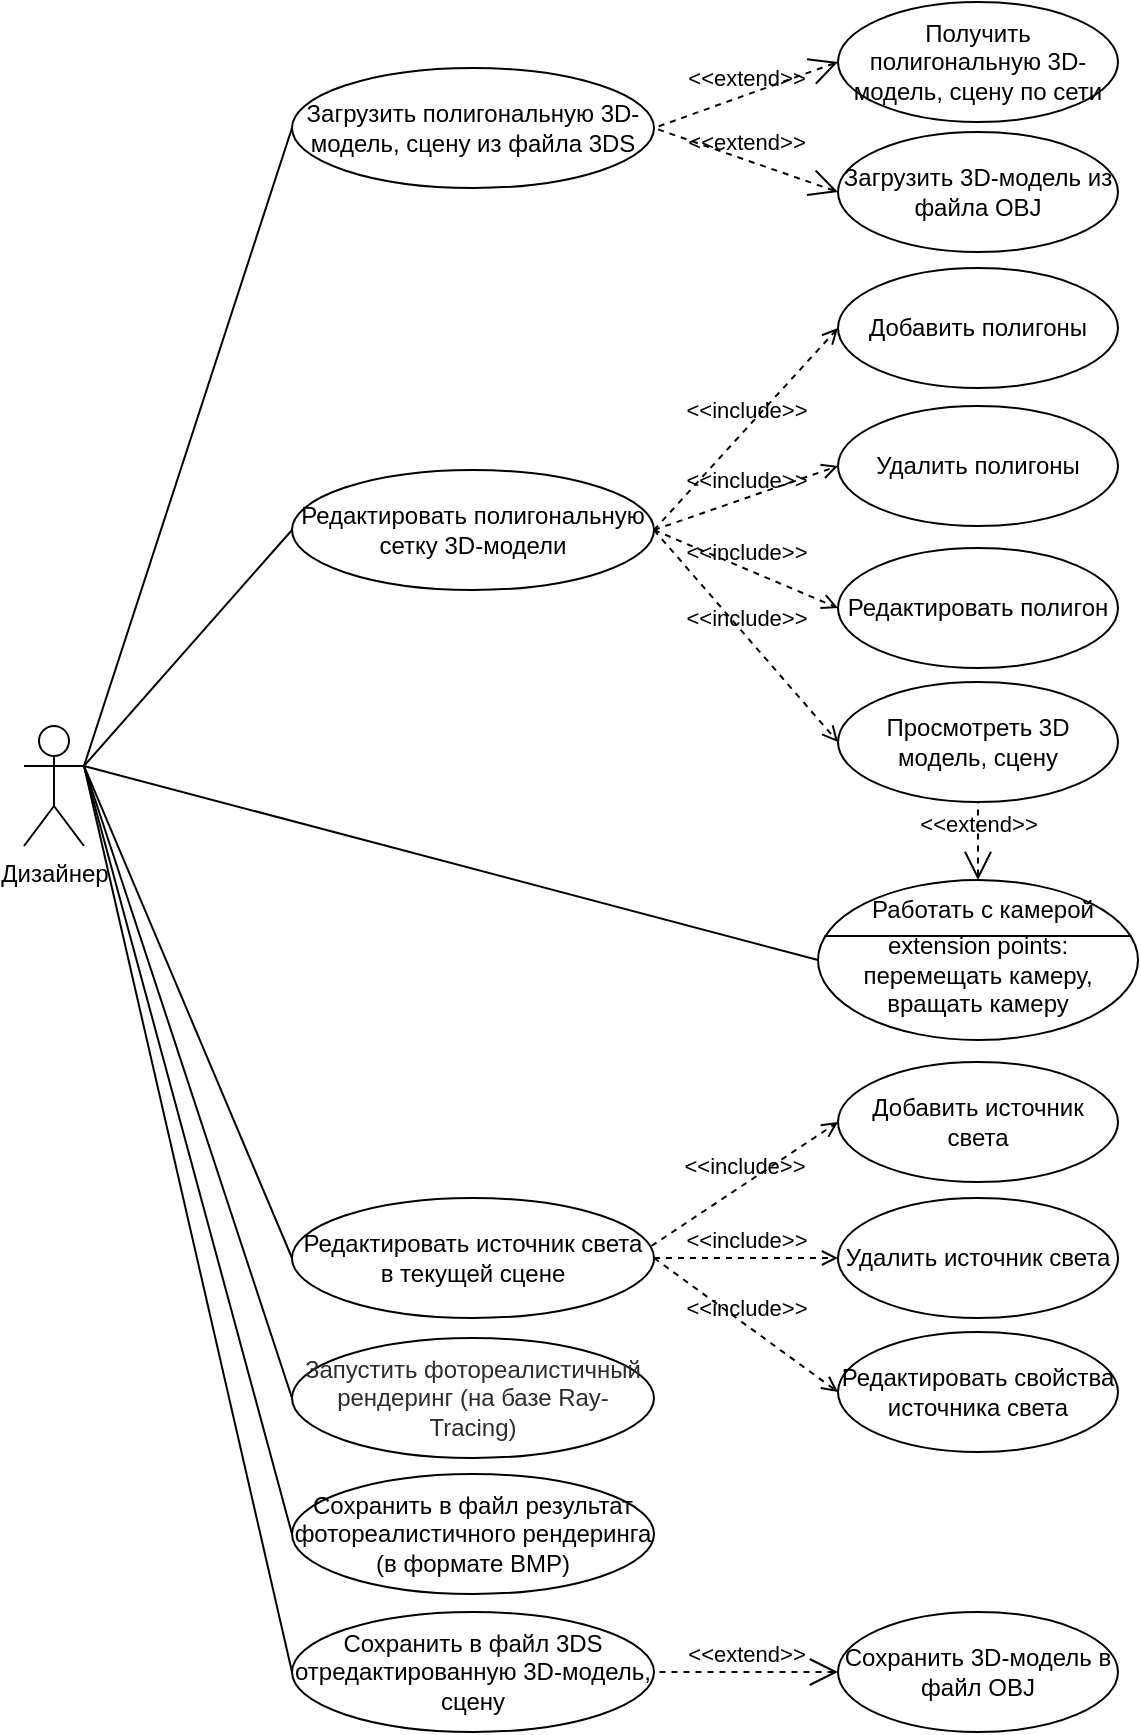 <mxfile version="14.7.7" type="github">
  <diagram id="TTeWuGK_N1w3ZF10THAs" name="Use case">
    <mxGraphModel dx="868" dy="482" grid="1" gridSize="10" guides="1" tooltips="1" connect="1" arrows="1" fold="1" page="1" pageScale="1" pageWidth="827" pageHeight="1169" math="0" shadow="0">
      <root>
        <mxCell id="0" />
        <mxCell id="1" parent="0" />
        <mxCell id="73fXxVTonlHXJbU47xhf-3" value="Загрузить полигональную 3D-модель, сцену из файла 3DS" style="ellipse;whiteSpace=wrap;html=1;" parent="1" vertex="1">
          <mxGeometry x="174" y="64" width="181" height="60" as="geometry" />
        </mxCell>
        <mxCell id="lbsJYyYk9HFuzPzp5g4X-3" style="edgeStyle=none;rounded=0;orthogonalLoop=1;jettySize=auto;html=1;exitX=1;exitY=0.333;exitDx=0;exitDy=0;exitPerimeter=0;entryX=0;entryY=0.5;entryDx=0;entryDy=0;endArrow=none;endFill=0;" parent="1" source="73fXxVTonlHXJbU47xhf-4" target="73fXxVTonlHXJbU47xhf-3" edge="1">
          <mxGeometry relative="1" as="geometry" />
        </mxCell>
        <mxCell id="lbsJYyYk9HFuzPzp5g4X-4" style="edgeStyle=none;rounded=0;orthogonalLoop=1;jettySize=auto;html=1;exitX=1;exitY=0.333;exitDx=0;exitDy=0;exitPerimeter=0;entryX=0;entryY=0.5;entryDx=0;entryDy=0;endArrow=none;endFill=0;" parent="1" source="73fXxVTonlHXJbU47xhf-4" target="239sjALaaFQrel0IKYAk-21" edge="1">
          <mxGeometry relative="1" as="geometry" />
        </mxCell>
        <mxCell id="lbsJYyYk9HFuzPzp5g4X-7" style="edgeStyle=none;rounded=0;orthogonalLoop=1;jettySize=auto;html=1;exitX=1;exitY=0.333;exitDx=0;exitDy=0;exitPerimeter=0;entryX=0;entryY=0.5;entryDx=0;entryDy=0;endArrow=none;endFill=0;entryPerimeter=0;" parent="1" source="73fXxVTonlHXJbU47xhf-4" target="TU5F-Y49U0o-_bYxD-CY-3" edge="1">
          <mxGeometry relative="1" as="geometry" />
        </mxCell>
        <mxCell id="lbsJYyYk9HFuzPzp5g4X-10" style="edgeStyle=none;rounded=0;orthogonalLoop=1;jettySize=auto;html=1;exitX=1;exitY=0.333;exitDx=0;exitDy=0;exitPerimeter=0;entryX=0;entryY=0.5;entryDx=0;entryDy=0;endArrow=none;endFill=0;" parent="1" source="73fXxVTonlHXJbU47xhf-4" target="239sjALaaFQrel0IKYAk-28" edge="1">
          <mxGeometry relative="1" as="geometry" />
        </mxCell>
        <mxCell id="lbsJYyYk9HFuzPzp5g4X-11" style="edgeStyle=none;rounded=0;orthogonalLoop=1;jettySize=auto;html=1;exitX=1;exitY=0.333;exitDx=0;exitDy=0;exitPerimeter=0;entryX=0;entryY=0.5;entryDx=0;entryDy=0;endArrow=none;endFill=0;" parent="1" source="73fXxVTonlHXJbU47xhf-4" target="239sjALaaFQrel0IKYAk-29" edge="1">
          <mxGeometry relative="1" as="geometry" />
        </mxCell>
        <mxCell id="lbsJYyYk9HFuzPzp5g4X-12" style="edgeStyle=none;rounded=0;orthogonalLoop=1;jettySize=auto;html=1;exitX=1;exitY=0.333;exitDx=0;exitDy=0;exitPerimeter=0;entryX=0;entryY=0.5;entryDx=0;entryDy=0;endArrow=none;endFill=0;" parent="1" source="73fXxVTonlHXJbU47xhf-4" target="239sjALaaFQrel0IKYAk-23" edge="1">
          <mxGeometry relative="1" as="geometry" />
        </mxCell>
        <mxCell id="lbsJYyYk9HFuzPzp5g4X-13" style="edgeStyle=none;rounded=0;orthogonalLoop=1;jettySize=auto;html=1;exitX=1;exitY=0.333;exitDx=0;exitDy=0;exitPerimeter=0;entryX=0;entryY=0.5;entryDx=0;entryDy=0;endArrow=none;endFill=0;" parent="1" source="73fXxVTonlHXJbU47xhf-4" target="239sjALaaFQrel0IKYAk-22" edge="1">
          <mxGeometry relative="1" as="geometry" />
        </mxCell>
        <mxCell id="73fXxVTonlHXJbU47xhf-4" value="Дизайнер" style="shape=umlActor;verticalLabelPosition=bottom;verticalAlign=top;html=1;" parent="1" vertex="1">
          <mxGeometry x="40" y="393" width="30" height="60" as="geometry" />
        </mxCell>
        <mxCell id="239sjALaaFQrel0IKYAk-14" value="Просмотреть 3D модель, сцену" style="ellipse;whiteSpace=wrap;html=1;" parent="1" vertex="1">
          <mxGeometry x="447" y="371" width="140" height="60" as="geometry" />
        </mxCell>
        <mxCell id="239sjALaaFQrel0IKYAk-21" value="Редактировать полигональную сетку 3D-модели" style="ellipse;whiteSpace=wrap;html=1;" parent="1" vertex="1">
          <mxGeometry x="174" y="265" width="181" height="60" as="geometry" />
        </mxCell>
        <mxCell id="239sjALaaFQrel0IKYAk-22" value="Сохранить в файл 3DS отредактированную 3D-модель, сцену" style="ellipse;whiteSpace=wrap;html=1;" parent="1" vertex="1">
          <mxGeometry x="174" y="836" width="181" height="60" as="geometry" />
        </mxCell>
        <mxCell id="239sjALaaFQrel0IKYAk-23" value="Сохранить в файл результат фотореалистичного рендеринга (в формате BMP)" style="ellipse;whiteSpace=wrap;html=1;" parent="1" vertex="1">
          <mxGeometry x="174" y="767" width="181" height="60" as="geometry" />
        </mxCell>
        <mxCell id="239sjALaaFQrel0IKYAk-28" value="Редактировать источник света в текущей сцене" style="ellipse;whiteSpace=wrap;html=1;" parent="1" vertex="1">
          <mxGeometry x="174" y="629" width="181" height="60" as="geometry" />
        </mxCell>
        <mxCell id="239sjALaaFQrel0IKYAk-29" value="&lt;span id=&quot;docs-internal-guid-07935baf-7fff-c7c5-6f66-7052401fd73c&quot;&gt;&lt;span style=&quot;font-family: &amp;#34;arial&amp;#34; ; color: rgb(44 , 45 , 48) ; background-color: transparent ; vertical-align: baseline&quot;&gt;&lt;font style=&quot;font-size: 12px&quot;&gt;Запустить фотореалистичный рендеринг (на базе Ray-Tracing)&lt;/font&gt;&lt;/span&gt;&lt;/span&gt;" style="ellipse;whiteSpace=wrap;html=1;" parent="1" vertex="1">
          <mxGeometry x="174" y="699" width="181" height="60" as="geometry" />
        </mxCell>
        <mxCell id="TU5F-Y49U0o-_bYxD-CY-1" value="&amp;lt;&amp;lt;include&amp;gt;&amp;gt;" style="edgeStyle=none;html=1;endArrow=open;verticalAlign=bottom;dashed=1;labelBackgroundColor=none;exitX=1;exitY=0.5;exitDx=0;exitDy=0;entryX=0;entryY=0.5;entryDx=0;entryDy=0;" parent="1" source="239sjALaaFQrel0IKYAk-21" target="239sjALaaFQrel0IKYAk-14" edge="1">
          <mxGeometry width="160" relative="1" as="geometry">
            <mxPoint x="345" y="223" as="sourcePoint" />
            <mxPoint x="254" y="391" as="targetPoint" />
          </mxGeometry>
        </mxCell>
        <mxCell id="TU5F-Y49U0o-_bYxD-CY-2" value="&amp;lt;&amp;lt;extend&amp;gt;&amp;gt;" style="edgeStyle=none;html=1;startArrow=open;endArrow=none;startSize=12;verticalAlign=bottom;dashed=1;labelBackgroundColor=none;entryX=0.5;entryY=1;entryDx=0;entryDy=0;exitX=0.5;exitY=0;exitDx=0;exitDy=0;exitPerimeter=0;" parent="1" source="TU5F-Y49U0o-_bYxD-CY-3" target="239sjALaaFQrel0IKYAk-14" edge="1">
          <mxGeometry width="160" relative="1" as="geometry">
            <mxPoint x="572" y="203" as="sourcePoint" />
            <mxPoint x="732" y="203" as="targetPoint" />
          </mxGeometry>
        </mxCell>
        <mxCell id="TU5F-Y49U0o-_bYxD-CY-3" value="&lt;br&gt;extension points:&lt;br&gt;перемещать камеру, вращать камеру" style="html=1;shape=mxgraph.sysml.useCaseExtPt;whiteSpace=wrap;align=center;" parent="1" vertex="1">
          <mxGeometry x="437" y="470" width="160" height="80" as="geometry" />
        </mxCell>
        <mxCell id="TU5F-Y49U0o-_bYxD-CY-4" value="&lt;span style=&quot;font-weight: 400&quot;&gt;Работать с камерой&lt;/span&gt;" style="resizable=0;html=1;verticalAlign=middle;align=center;labelBackgroundColor=none;fontStyle=1;" parent="TU5F-Y49U0o-_bYxD-CY-3" connectable="0" vertex="1">
          <mxGeometry x="80" y="17" as="geometry">
            <mxPoint x="2" y="-2" as="offset" />
          </mxGeometry>
        </mxCell>
        <mxCell id="tiU-eMrbcyaUTcWXrpwR-1" value="Добавить источник света" style="ellipse;whiteSpace=wrap;html=1;" vertex="1" parent="1">
          <mxGeometry x="447" y="561" width="140" height="60" as="geometry" />
        </mxCell>
        <mxCell id="tiU-eMrbcyaUTcWXrpwR-2" value="Удалить источник света" style="ellipse;whiteSpace=wrap;html=1;" vertex="1" parent="1">
          <mxGeometry x="447" y="629" width="140" height="60" as="geometry" />
        </mxCell>
        <mxCell id="tiU-eMrbcyaUTcWXrpwR-3" value="Редактировать свойства источника света" style="ellipse;whiteSpace=wrap;html=1;" vertex="1" parent="1">
          <mxGeometry x="447" y="696" width="140" height="60" as="geometry" />
        </mxCell>
        <mxCell id="tiU-eMrbcyaUTcWXrpwR-4" value="&amp;lt;&amp;lt;include&amp;gt;&amp;gt;" style="edgeStyle=none;html=1;endArrow=open;verticalAlign=bottom;dashed=1;labelBackgroundColor=none;exitX=0.993;exitY=0.4;exitDx=0;exitDy=0;exitPerimeter=0;entryX=0;entryY=0.5;entryDx=0;entryDy=0;" edge="1" parent="1" source="239sjALaaFQrel0IKYAk-28" target="tiU-eMrbcyaUTcWXrpwR-1">
          <mxGeometry width="160" relative="1" as="geometry">
            <mxPoint x="275" y="590.5" as="sourcePoint" />
            <mxPoint x="375" y="591" as="targetPoint" />
          </mxGeometry>
        </mxCell>
        <mxCell id="tiU-eMrbcyaUTcWXrpwR-5" value="&amp;lt;&amp;lt;include&amp;gt;&amp;gt;" style="edgeStyle=none;html=1;endArrow=open;verticalAlign=bottom;dashed=1;labelBackgroundColor=none;exitX=1;exitY=0.5;exitDx=0;exitDy=0;" edge="1" parent="1" source="239sjALaaFQrel0IKYAk-28" target="tiU-eMrbcyaUTcWXrpwR-2">
          <mxGeometry width="160" relative="1" as="geometry">
            <mxPoint x="323.02" y="663" as="sourcePoint" />
            <mxPoint x="385" y="601" as="targetPoint" />
          </mxGeometry>
        </mxCell>
        <mxCell id="tiU-eMrbcyaUTcWXrpwR-6" value="&amp;lt;&amp;lt;include&amp;gt;&amp;gt;" style="edgeStyle=none;html=1;endArrow=open;verticalAlign=bottom;dashed=1;labelBackgroundColor=none;exitX=1;exitY=0.5;exitDx=0;exitDy=0;entryX=0;entryY=0.5;entryDx=0;entryDy=0;" edge="1" parent="1" source="239sjALaaFQrel0IKYAk-28" target="tiU-eMrbcyaUTcWXrpwR-3">
          <mxGeometry width="160" relative="1" as="geometry">
            <mxPoint x="333.02" y="673" as="sourcePoint" />
            <mxPoint x="395" y="611" as="targetPoint" />
          </mxGeometry>
        </mxCell>
        <mxCell id="tiU-eMrbcyaUTcWXrpwR-7" value="Получить полигональную 3D-модель, сцену по сети" style="ellipse;whiteSpace=wrap;html=1;" vertex="1" parent="1">
          <mxGeometry x="447" y="31" width="140" height="60" as="geometry" />
        </mxCell>
        <mxCell id="tiU-eMrbcyaUTcWXrpwR-8" value="&amp;lt;&amp;lt;extend&amp;gt;&amp;gt;" style="edgeStyle=none;html=1;startArrow=open;endArrow=none;startSize=12;verticalAlign=bottom;dashed=1;labelBackgroundColor=none;entryX=1;entryY=0.5;entryDx=0;entryDy=0;exitX=0;exitY=0.5;exitDx=0;exitDy=0;" edge="1" parent="1" source="tiU-eMrbcyaUTcWXrpwR-7" target="73fXxVTonlHXJbU47xhf-3">
          <mxGeometry width="160" relative="1" as="geometry">
            <mxPoint x="349" y="201" as="sourcePoint" />
            <mxPoint x="349" y="141" as="targetPoint" />
          </mxGeometry>
        </mxCell>
        <mxCell id="tiU-eMrbcyaUTcWXrpwR-9" value="Загрузить 3D-модель из файла OBJ" style="ellipse;whiteSpace=wrap;html=1;" vertex="1" parent="1">
          <mxGeometry x="447" y="96" width="140" height="60" as="geometry" />
        </mxCell>
        <mxCell id="tiU-eMrbcyaUTcWXrpwR-10" value="&amp;lt;&amp;lt;extend&amp;gt;&amp;gt;" style="edgeStyle=none;html=1;startArrow=open;endArrow=none;startSize=12;verticalAlign=bottom;dashed=1;labelBackgroundColor=none;entryX=1;entryY=0.5;entryDx=0;entryDy=0;exitX=0;exitY=0.5;exitDx=0;exitDy=0;" edge="1" parent="1" source="tiU-eMrbcyaUTcWXrpwR-9" target="73fXxVTonlHXJbU47xhf-3">
          <mxGeometry width="160" relative="1" as="geometry">
            <mxPoint x="425" y="131" as="sourcePoint" />
            <mxPoint x="324" y="172" as="targetPoint" />
          </mxGeometry>
        </mxCell>
        <mxCell id="tiU-eMrbcyaUTcWXrpwR-11" value="Сохранить 3D-модель в файл OBJ" style="ellipse;whiteSpace=wrap;html=1;" vertex="1" parent="1">
          <mxGeometry x="447" y="836" width="140" height="60" as="geometry" />
        </mxCell>
        <mxCell id="tiU-eMrbcyaUTcWXrpwR-13" value="&amp;lt;&amp;lt;extend&amp;gt;&amp;gt;" style="edgeStyle=none;html=1;startArrow=open;endArrow=none;startSize=12;verticalAlign=bottom;dashed=1;labelBackgroundColor=none;entryX=1;entryY=0.5;entryDx=0;entryDy=0;exitX=0;exitY=0.5;exitDx=0;exitDy=0;" edge="1" parent="1" source="tiU-eMrbcyaUTcWXrpwR-11" target="239sjALaaFQrel0IKYAk-22">
          <mxGeometry width="160" relative="1" as="geometry">
            <mxPoint x="686" y="649" as="sourcePoint" />
            <mxPoint x="585" y="620" as="targetPoint" />
          </mxGeometry>
        </mxCell>
        <mxCell id="tiU-eMrbcyaUTcWXrpwR-14" value="Добавить полигоны" style="ellipse;whiteSpace=wrap;html=1;" vertex="1" parent="1">
          <mxGeometry x="447" y="164" width="140" height="60" as="geometry" />
        </mxCell>
        <mxCell id="tiU-eMrbcyaUTcWXrpwR-15" value="Удалить полигоны" style="ellipse;whiteSpace=wrap;html=1;" vertex="1" parent="1">
          <mxGeometry x="447" y="233" width="140" height="60" as="geometry" />
        </mxCell>
        <mxCell id="tiU-eMrbcyaUTcWXrpwR-16" value="Редактировать полигон" style="ellipse;whiteSpace=wrap;html=1;" vertex="1" parent="1">
          <mxGeometry x="447" y="304" width="140" height="60" as="geometry" />
        </mxCell>
        <mxCell id="tiU-eMrbcyaUTcWXrpwR-17" value="&amp;lt;&amp;lt;include&amp;gt;&amp;gt;" style="edgeStyle=none;html=1;endArrow=open;verticalAlign=bottom;dashed=1;labelBackgroundColor=none;exitX=1;exitY=0.5;exitDx=0;exitDy=0;entryX=0;entryY=0.5;entryDx=0;entryDy=0;" edge="1" parent="1" source="239sjALaaFQrel0IKYAk-21" target="tiU-eMrbcyaUTcWXrpwR-14">
          <mxGeometry width="160" relative="1" as="geometry">
            <mxPoint x="355.003" y="282" as="sourcePoint" />
            <mxPoint x="395" y="200" as="targetPoint" />
          </mxGeometry>
        </mxCell>
        <mxCell id="tiU-eMrbcyaUTcWXrpwR-18" value="&amp;lt;&amp;lt;include&amp;gt;&amp;gt;" style="edgeStyle=none;html=1;endArrow=open;verticalAlign=bottom;dashed=1;labelBackgroundColor=none;exitX=1;exitY=0.5;exitDx=0;exitDy=0;entryX=0;entryY=0.5;entryDx=0;entryDy=0;" edge="1" parent="1" source="239sjALaaFQrel0IKYAk-21" target="tiU-eMrbcyaUTcWXrpwR-15">
          <mxGeometry width="160" relative="1" as="geometry">
            <mxPoint x="365" y="293" as="sourcePoint" />
            <mxPoint x="457" y="226" as="targetPoint" />
          </mxGeometry>
        </mxCell>
        <mxCell id="tiU-eMrbcyaUTcWXrpwR-19" value="&amp;lt;&amp;lt;include&amp;gt;&amp;gt;" style="edgeStyle=none;html=1;endArrow=open;verticalAlign=bottom;dashed=1;labelBackgroundColor=none;exitX=1;exitY=0.5;exitDx=0;exitDy=0;entryX=0;entryY=0.5;entryDx=0;entryDy=0;" edge="1" parent="1" source="239sjALaaFQrel0IKYAk-21" target="tiU-eMrbcyaUTcWXrpwR-16">
          <mxGeometry width="160" relative="1" as="geometry">
            <mxPoint x="365" y="293" as="sourcePoint" />
            <mxPoint x="457" y="293" as="targetPoint" />
          </mxGeometry>
        </mxCell>
      </root>
    </mxGraphModel>
  </diagram>
</mxfile>

